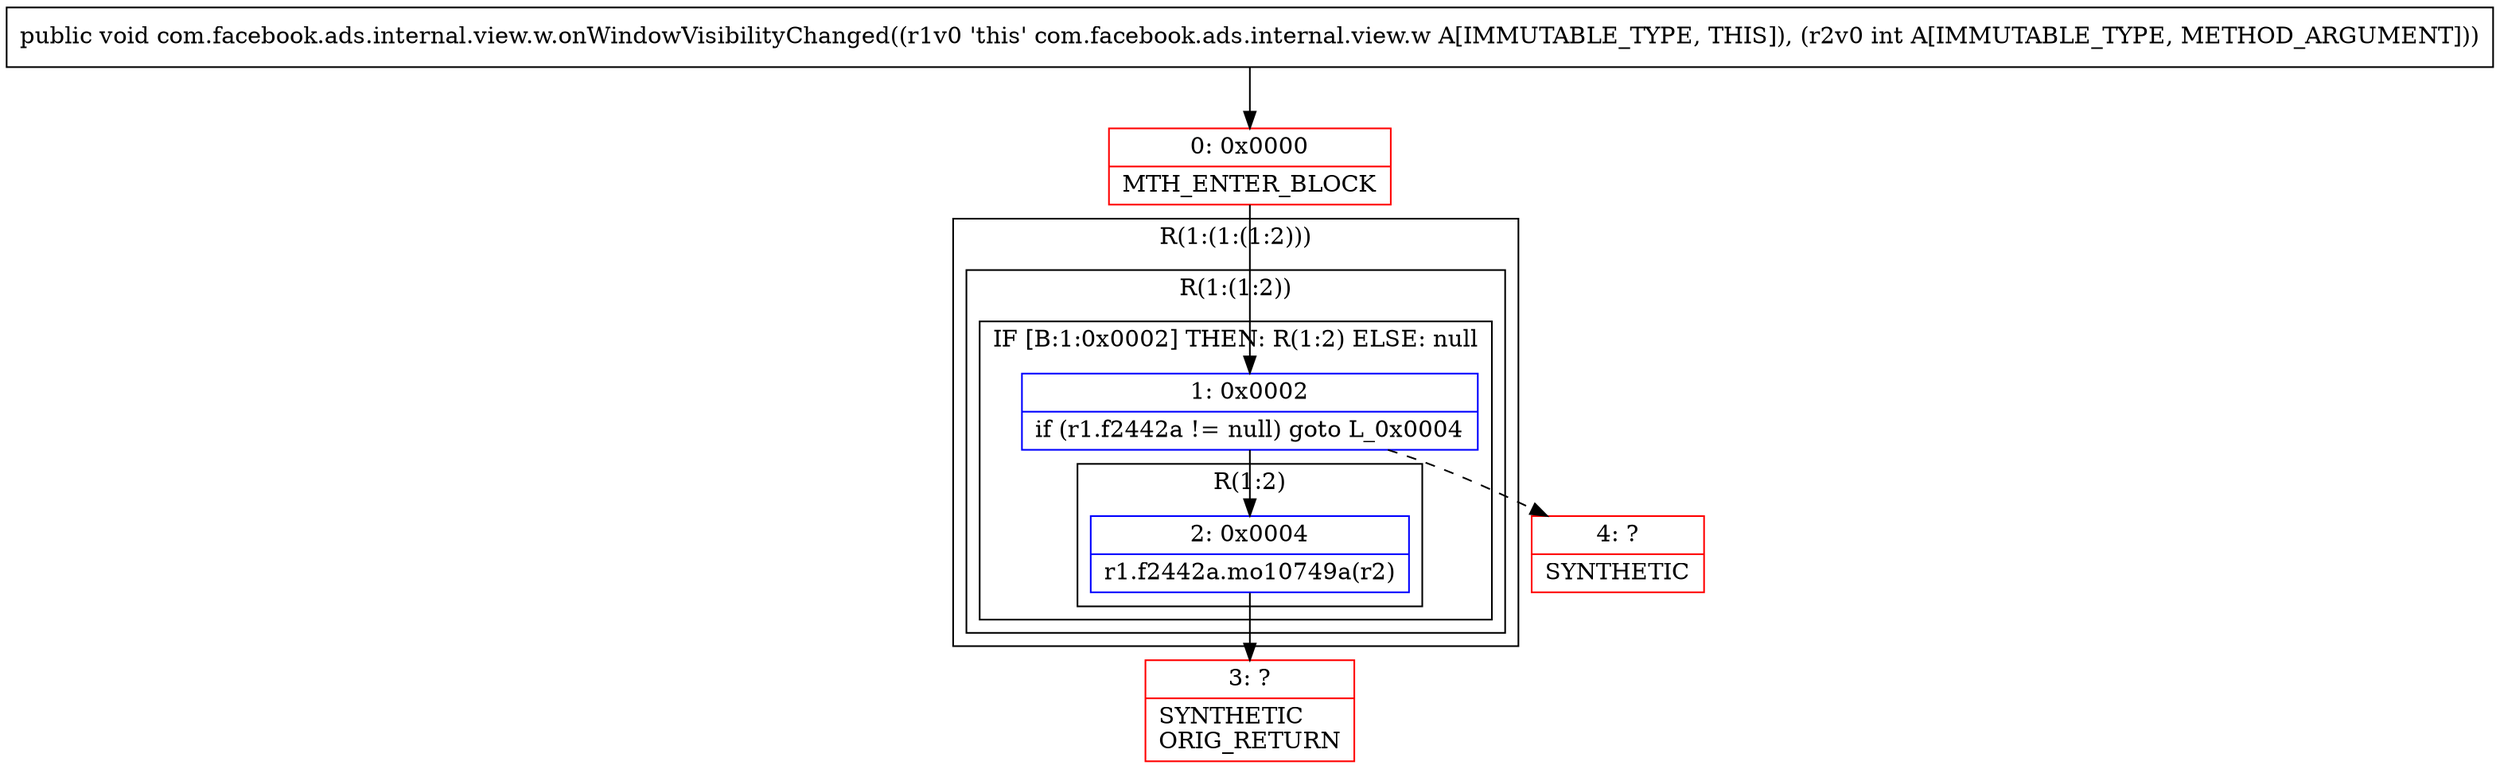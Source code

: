 digraph "CFG forcom.facebook.ads.internal.view.w.onWindowVisibilityChanged(I)V" {
subgraph cluster_Region_970754128 {
label = "R(1:(1:(1:2)))";
node [shape=record,color=blue];
subgraph cluster_Region_216462181 {
label = "R(1:(1:2))";
node [shape=record,color=blue];
subgraph cluster_IfRegion_791070764 {
label = "IF [B:1:0x0002] THEN: R(1:2) ELSE: null";
node [shape=record,color=blue];
Node_1 [shape=record,label="{1\:\ 0x0002|if (r1.f2442a != null) goto L_0x0004\l}"];
subgraph cluster_Region_1293416768 {
label = "R(1:2)";
node [shape=record,color=blue];
Node_2 [shape=record,label="{2\:\ 0x0004|r1.f2442a.mo10749a(r2)\l}"];
}
}
}
}
Node_0 [shape=record,color=red,label="{0\:\ 0x0000|MTH_ENTER_BLOCK\l}"];
Node_3 [shape=record,color=red,label="{3\:\ ?|SYNTHETIC\lORIG_RETURN\l}"];
Node_4 [shape=record,color=red,label="{4\:\ ?|SYNTHETIC\l}"];
MethodNode[shape=record,label="{public void com.facebook.ads.internal.view.w.onWindowVisibilityChanged((r1v0 'this' com.facebook.ads.internal.view.w A[IMMUTABLE_TYPE, THIS]), (r2v0 int A[IMMUTABLE_TYPE, METHOD_ARGUMENT])) }"];
MethodNode -> Node_0;
Node_1 -> Node_2;
Node_1 -> Node_4[style=dashed];
Node_2 -> Node_3;
Node_0 -> Node_1;
}

